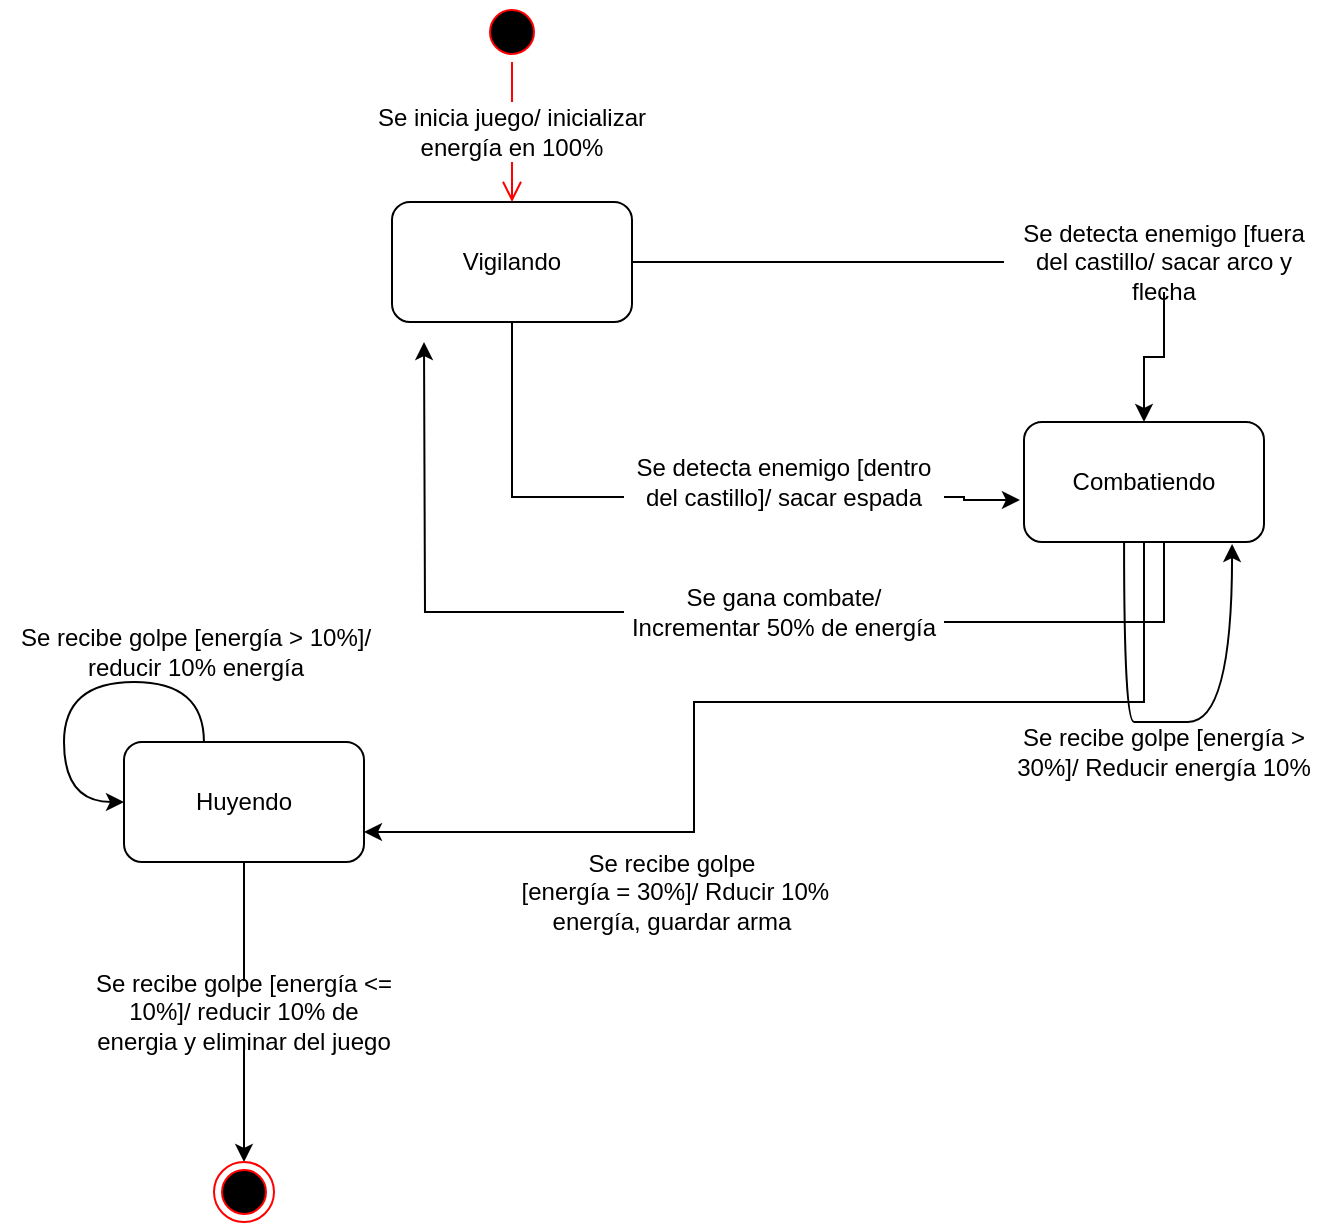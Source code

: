 <mxfile version="15.4.0" type="device"><diagram id="hMcLIcoKKpAJ5ExhuuYi" name="Página-1"><mxGraphModel dx="700" dy="813" grid="1" gridSize="10" guides="1" tooltips="1" connect="1" arrows="1" fold="1" page="1" pageScale="1" pageWidth="827" pageHeight="1169" math="0" shadow="0"><root><mxCell id="0"/><mxCell id="1" parent="0"/><mxCell id="w3yrohUsw-uhcd3LHDew-10" style="edgeStyle=orthogonalEdgeStyle;rounded=0;orthogonalLoop=1;jettySize=auto;html=1;startArrow=none;" edge="1" parent="1" source="w3yrohUsw-uhcd3LHDew-11" target="w3yrohUsw-uhcd3LHDew-2"><mxGeometry relative="1" as="geometry"/></mxCell><mxCell id="w3yrohUsw-uhcd3LHDew-13" style="edgeStyle=orthogonalEdgeStyle;rounded=0;orthogonalLoop=1;jettySize=auto;html=1;entryX=-0.017;entryY=0.65;entryDx=0;entryDy=0;startArrow=none;exitX=1;exitY=0.75;exitDx=0;exitDy=0;entryPerimeter=0;" edge="1" parent="1" source="w3yrohUsw-uhcd3LHDew-14" target="w3yrohUsw-uhcd3LHDew-2"><mxGeometry relative="1" as="geometry"><Array as="points"><mxPoint x="640" y="328"/><mxPoint x="640" y="329"/></Array></mxGeometry></mxCell><mxCell id="w3yrohUsw-uhcd3LHDew-1" value="Vigilando" style="rounded=1;whiteSpace=wrap;html=1;" vertex="1" parent="1"><mxGeometry x="354" y="180" width="120" height="60" as="geometry"/></mxCell><mxCell id="w3yrohUsw-uhcd3LHDew-18" style="edgeStyle=orthogonalEdgeStyle;rounded=0;orthogonalLoop=1;jettySize=auto;html=1;startArrow=none;" edge="1" parent="1" source="w3yrohUsw-uhcd3LHDew-19"><mxGeometry relative="1" as="geometry"><mxPoint x="370" y="250" as="targetPoint"/><Array as="points"/></mxGeometry></mxCell><mxCell id="w3yrohUsw-uhcd3LHDew-24" style="edgeStyle=orthogonalEdgeStyle;rounded=0;orthogonalLoop=1;jettySize=auto;html=1;entryX=1;entryY=0.75;entryDx=0;entryDy=0;" edge="1" parent="1" source="w3yrohUsw-uhcd3LHDew-2" target="w3yrohUsw-uhcd3LHDew-3"><mxGeometry relative="1" as="geometry"><Array as="points"><mxPoint x="730" y="430"/><mxPoint x="505" y="430"/><mxPoint x="505" y="495"/></Array></mxGeometry></mxCell><mxCell id="w3yrohUsw-uhcd3LHDew-2" value="Combatiendo" style="rounded=1;whiteSpace=wrap;html=1;" vertex="1" parent="1"><mxGeometry x="670" y="290" width="120" height="60" as="geometry"/></mxCell><mxCell id="w3yrohUsw-uhcd3LHDew-28" style="edgeStyle=orthogonalEdgeStyle;rounded=0;orthogonalLoop=1;jettySize=auto;html=1;startArrow=none;" edge="1" parent="1" source="w3yrohUsw-uhcd3LHDew-29" target="w3yrohUsw-uhcd3LHDew-27"><mxGeometry relative="1" as="geometry"/></mxCell><mxCell id="w3yrohUsw-uhcd3LHDew-3" value="Huyendo" style="rounded=1;whiteSpace=wrap;html=1;" vertex="1" parent="1"><mxGeometry x="220" y="450" width="120" height="60" as="geometry"/></mxCell><mxCell id="w3yrohUsw-uhcd3LHDew-4" value="" style="ellipse;html=1;shape=startState;fillColor=#000000;strokeColor=#ff0000;" vertex="1" parent="1"><mxGeometry x="399" y="80" width="30" height="30" as="geometry"/></mxCell><mxCell id="w3yrohUsw-uhcd3LHDew-5" value="" style="edgeStyle=orthogonalEdgeStyle;html=1;verticalAlign=bottom;endArrow=open;endSize=8;strokeColor=#ff0000;rounded=0;entryX=0.5;entryY=0;entryDx=0;entryDy=0;startArrow=none;" edge="1" source="w3yrohUsw-uhcd3LHDew-8" parent="1" target="w3yrohUsw-uhcd3LHDew-1"><mxGeometry relative="1" as="geometry"><mxPoint x="414" y="170" as="targetPoint"/></mxGeometry></mxCell><mxCell id="w3yrohUsw-uhcd3LHDew-8" value="Se inicia juego/ inicializar energía en 100%" style="text;html=1;strokeColor=none;fillColor=none;align=center;verticalAlign=middle;whiteSpace=wrap;rounded=0;" vertex="1" parent="1"><mxGeometry x="334" y="130" width="160" height="30" as="geometry"/></mxCell><mxCell id="w3yrohUsw-uhcd3LHDew-9" value="" style="edgeStyle=orthogonalEdgeStyle;html=1;verticalAlign=bottom;endArrow=none;endSize=8;strokeColor=#ff0000;rounded=0;entryX=0.5;entryY=0;entryDx=0;entryDy=0;" edge="1" parent="1" source="w3yrohUsw-uhcd3LHDew-4" target="w3yrohUsw-uhcd3LHDew-8"><mxGeometry relative="1" as="geometry"><mxPoint x="414" y="180" as="targetPoint"/><mxPoint x="414" y="110" as="sourcePoint"/></mxGeometry></mxCell><mxCell id="w3yrohUsw-uhcd3LHDew-11" value="Se detecta enemigo [fuera del castillo/ sacar arco y flecha" style="text;html=1;strokeColor=none;fillColor=none;align=center;verticalAlign=middle;whiteSpace=wrap;rounded=0;" vertex="1" parent="1"><mxGeometry x="660" y="195" width="160" height="30" as="geometry"/></mxCell><mxCell id="w3yrohUsw-uhcd3LHDew-12" value="" style="edgeStyle=orthogonalEdgeStyle;rounded=0;orthogonalLoop=1;jettySize=auto;html=1;endArrow=none;" edge="1" parent="1" source="w3yrohUsw-uhcd3LHDew-1" target="w3yrohUsw-uhcd3LHDew-11"><mxGeometry relative="1" as="geometry"><mxPoint x="474" y="210" as="sourcePoint"/><mxPoint x="680" y="290" as="targetPoint"/></mxGeometry></mxCell><mxCell id="w3yrohUsw-uhcd3LHDew-14" value="Se detecta enemigo [dentro del castillo]/ sacar espada" style="text;html=1;strokeColor=none;fillColor=none;align=center;verticalAlign=middle;whiteSpace=wrap;rounded=0;" vertex="1" parent="1"><mxGeometry x="470" y="305" width="160" height="30" as="geometry"/></mxCell><mxCell id="w3yrohUsw-uhcd3LHDew-17" value="" style="edgeStyle=orthogonalEdgeStyle;rounded=0;orthogonalLoop=1;jettySize=auto;html=1;entryX=0;entryY=0.75;entryDx=0;entryDy=0;endArrow=none;" edge="1" parent="1" source="w3yrohUsw-uhcd3LHDew-1" target="w3yrohUsw-uhcd3LHDew-14"><mxGeometry relative="1" as="geometry"><mxPoint x="430" y="240" as="sourcePoint"/><mxPoint x="680" y="335" as="targetPoint"/><Array as="points"/></mxGeometry></mxCell><mxCell id="w3yrohUsw-uhcd3LHDew-19" value="Se gana combate/ Incrementar 50% de energía" style="text;html=1;strokeColor=none;fillColor=none;align=center;verticalAlign=middle;whiteSpace=wrap;rounded=0;" vertex="1" parent="1"><mxGeometry x="470" y="370" width="160" height="30" as="geometry"/></mxCell><mxCell id="w3yrohUsw-uhcd3LHDew-20" value="" style="edgeStyle=orthogonalEdgeStyle;rounded=0;orthogonalLoop=1;jettySize=auto;html=1;endArrow=none;" edge="1" parent="1" source="w3yrohUsw-uhcd3LHDew-2" target="w3yrohUsw-uhcd3LHDew-19"><mxGeometry relative="1" as="geometry"><mxPoint x="370" y="250" as="targetPoint"/><mxPoint x="740" y="350" as="sourcePoint"/><Array as="points"><mxPoint x="740" y="390"/></Array></mxGeometry></mxCell><mxCell id="w3yrohUsw-uhcd3LHDew-21" value="Se recibe golpe [energía &amp;gt; 30%]/ Reducir energía 10%" style="text;html=1;strokeColor=none;fillColor=none;align=center;verticalAlign=middle;whiteSpace=wrap;rounded=0;" vertex="1" parent="1"><mxGeometry x="660" y="440" width="160" height="30" as="geometry"/></mxCell><mxCell id="w3yrohUsw-uhcd3LHDew-22" value="" style="curved=1;endArrow=classic;html=1;rounded=0;edgeStyle=orthogonalEdgeStyle;entryX=0.867;entryY=1.017;entryDx=0;entryDy=0;entryPerimeter=0;exitX=0.417;exitY=1;exitDx=0;exitDy=0;exitPerimeter=0;" edge="1" parent="1" source="w3yrohUsw-uhcd3LHDew-2" target="w3yrohUsw-uhcd3LHDew-2"><mxGeometry width="50" height="50" relative="1" as="geometry"><mxPoint x="620" y="410" as="sourcePoint"/><mxPoint x="670" y="360" as="targetPoint"/><Array as="points"><mxPoint x="730" y="440"/><mxPoint x="784" y="440"/></Array></mxGeometry></mxCell><mxCell id="w3yrohUsw-uhcd3LHDew-25" value="Se recibe golpe&lt;br&gt;&amp;nbsp;[energía = 30%]/ Rducir 10% energía, guardar arma" style="text;html=1;strokeColor=none;fillColor=none;align=center;verticalAlign=middle;whiteSpace=wrap;rounded=0;" vertex="1" parent="1"><mxGeometry x="414" y="510" width="160" height="30" as="geometry"/></mxCell><mxCell id="w3yrohUsw-uhcd3LHDew-27" value="" style="ellipse;html=1;shape=endState;fillColor=#000000;strokeColor=#ff0000;" vertex="1" parent="1"><mxGeometry x="265" y="660" width="30" height="30" as="geometry"/></mxCell><mxCell id="w3yrohUsw-uhcd3LHDew-29" value="Se recibe golpe [energía &amp;lt;= 10%]/ reducir 10% de energia y eliminar del juego" style="text;html=1;strokeColor=none;fillColor=none;align=center;verticalAlign=middle;whiteSpace=wrap;rounded=0;" vertex="1" parent="1"><mxGeometry x="200" y="569.5" width="160" height="30" as="geometry"/></mxCell><mxCell id="w3yrohUsw-uhcd3LHDew-30" value="" style="edgeStyle=orthogonalEdgeStyle;rounded=0;orthogonalLoop=1;jettySize=auto;html=1;endArrow=none;" edge="1" parent="1" source="w3yrohUsw-uhcd3LHDew-3" target="w3yrohUsw-uhcd3LHDew-29"><mxGeometry relative="1" as="geometry"><mxPoint x="280" y="510" as="sourcePoint"/><mxPoint x="280" y="660" as="targetPoint"/></mxGeometry></mxCell><mxCell id="w3yrohUsw-uhcd3LHDew-31" value="" style="curved=1;endArrow=classic;html=1;rounded=0;edgeStyle=orthogonalEdgeStyle;exitX=0.333;exitY=0;exitDx=0;exitDy=0;exitPerimeter=0;" edge="1" parent="1" source="w3yrohUsw-uhcd3LHDew-3" target="w3yrohUsw-uhcd3LHDew-3"><mxGeometry width="50" height="50" relative="1" as="geometry"><mxPoint x="410" y="410" as="sourcePoint"/><mxPoint x="460" y="360" as="targetPoint"/><Array as="points"><mxPoint x="260" y="420"/><mxPoint x="190" y="420"/><mxPoint x="190" y="480"/></Array></mxGeometry></mxCell><mxCell id="w3yrohUsw-uhcd3LHDew-32" value="Se recibe golpe [energía &amp;gt; 10%]/ reducir 10% energía" style="text;html=1;strokeColor=none;fillColor=none;align=center;verticalAlign=middle;whiteSpace=wrap;rounded=0;" vertex="1" parent="1"><mxGeometry x="158" y="390" width="196" height="30" as="geometry"/></mxCell></root></mxGraphModel></diagram></mxfile>